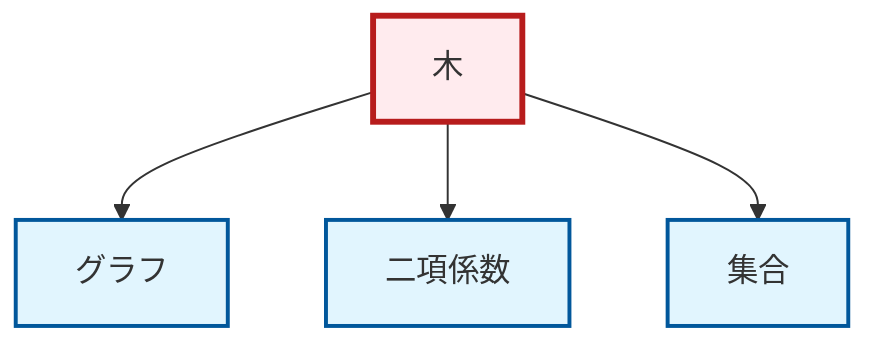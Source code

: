 graph TD
    classDef definition fill:#e1f5fe,stroke:#01579b,stroke-width:2px
    classDef theorem fill:#f3e5f5,stroke:#4a148c,stroke-width:2px
    classDef axiom fill:#fff3e0,stroke:#e65100,stroke-width:2px
    classDef example fill:#e8f5e9,stroke:#1b5e20,stroke-width:2px
    classDef current fill:#ffebee,stroke:#b71c1c,stroke-width:3px
    def-tree["木"]:::definition
    def-graph["グラフ"]:::definition
    def-binomial-coefficient["二項係数"]:::definition
    def-set["集合"]:::definition
    def-tree --> def-graph
    def-tree --> def-binomial-coefficient
    def-tree --> def-set
    class def-tree current